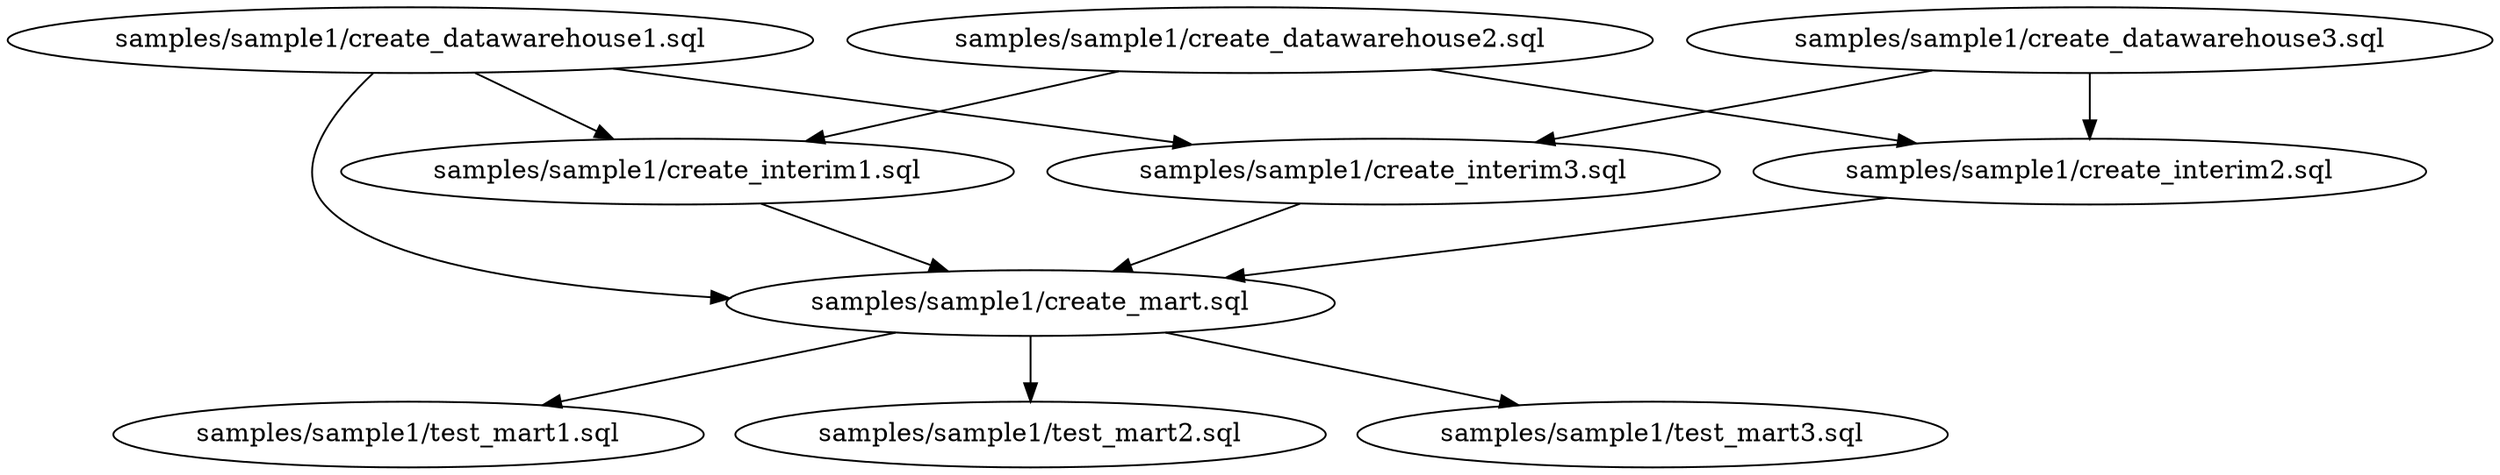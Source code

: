 digraph G {
0[label="samples/sample1/create_datawarehouse1.sql"];
1[label="samples/sample1/create_datawarehouse2.sql"];
2[label="samples/sample1/create_datawarehouse3.sql"];
3[label="samples/sample1/create_interim1.sql"];
4[label="samples/sample1/create_interim2.sql"];
5[label="samples/sample1/create_interim3.sql"];
6[label="samples/sample1/create_mart.sql"];
7[label="samples/sample1/test_mart1.sql"];
8[label="samples/sample1/test_mart2.sql"];
9[label="samples/sample1/test_mart3.sql"];
0->3 ;
0->5 ;
0->6 ;
1->3 ;
1->4 ;
2->5 ;
2->4 ;
3->6 ;
4->6 ;
5->6 ;
6->9 ;
6->8 ;
6->7 ;
}
